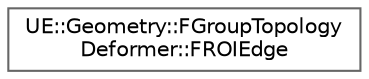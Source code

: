 digraph "Graphical Class Hierarchy"
{
 // INTERACTIVE_SVG=YES
 // LATEX_PDF_SIZE
  bgcolor="transparent";
  edge [fontname=Helvetica,fontsize=10,labelfontname=Helvetica,labelfontsize=10];
  node [fontname=Helvetica,fontsize=10,shape=box,height=0.2,width=0.4];
  rankdir="LR";
  Node0 [id="Node000000",label="UE::Geometry::FGroupTopology\lDeformer::FROIEdge",height=0.2,width=0.4,color="grey40", fillcolor="white", style="filled",URL="$d7/d55/structUE_1_1Geometry_1_1FGroupTopologyDeformer_1_1FROIEdge.html",tooltip=" "];
}
